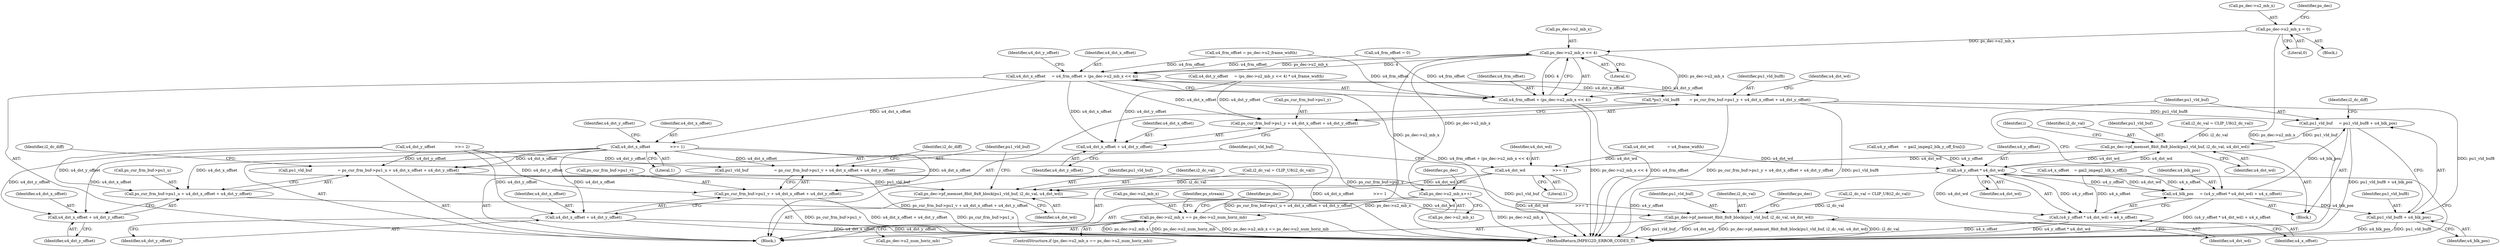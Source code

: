digraph "0_Android_ffab15eb80630dc799eb410855c93525b75233c3_1@pointer" {
"1000400" [label="(Call,ps_dec->u2_mb_x = 0)"];
"1000176" [label="(Call,ps_dec->u2_mb_x << 4)"];
"1000172" [label="(Call,u4_dst_x_offset     = u4_frm_offset + (ps_dec->u2_mb_x << 4))"];
"1000192" [label="(Call,*pu1_vld_buf8        = ps_cur_frm_buf->pu1_y + u4_dst_x_offset + u4_dst_y_offset)"];
"1000251" [label="(Call,pu1_vld_buf     = pu1_vld_buf8 + u4_blk_pos)"];
"1000280" [label="(Call,ps_dec->pf_memset_8bit_8x8_block(pu1_vld_buf, i2_dc_val, u4_dst_wd))"];
"1000247" [label="(Call,u4_y_offset * u4_dst_wd)"];
"1000244" [label="(Call,u4_blk_pos     = (u4_y_offset * u4_dst_wd) + u4_x_offset)"];
"1000253" [label="(Call,pu1_vld_buf8 + u4_blk_pos)"];
"1000246" [label="(Call,(u4_y_offset * u4_dst_wd) + u4_x_offset)"];
"1000290" [label="(Call,u4_dst_wd                      >>= 1)"];
"1000326" [label="(Call,ps_dec->pf_memset_8bit_8x8_block(pu1_vld_buf, i2_dc_val, u4_dst_wd))"];
"1000363" [label="(Call,ps_dec->pf_memset_8bit_8x8_block(pu1_vld_buf, i2_dc_val, u4_dst_wd))"];
"1000194" [label="(Call,ps_cur_frm_buf->pu1_y + u4_dst_x_offset + u4_dst_y_offset)"];
"1000198" [label="(Call,u4_dst_x_offset + u4_dst_y_offset)"];
"1000284" [label="(Call,u4_dst_x_offset                >>= 1)"];
"1000293" [label="(Call,pu1_vld_buf                     = ps_cur_frm_buf->pu1_u + u4_dst_x_offset + u4_dst_y_offset)"];
"1000295" [label="(Call,ps_cur_frm_buf->pu1_u + u4_dst_x_offset + u4_dst_y_offset)"];
"1000299" [label="(Call,u4_dst_x_offset + u4_dst_y_offset)"];
"1000330" [label="(Call,pu1_vld_buf                     = ps_cur_frm_buf->pu1_v + u4_dst_x_offset + u4_dst_y_offset)"];
"1000332" [label="(Call,ps_cur_frm_buf->pu1_v + u4_dst_x_offset + u4_dst_y_offset)"];
"1000336" [label="(Call,u4_dst_x_offset + u4_dst_y_offset)"];
"1000174" [label="(Call,u4_frm_offset + (ps_dec->u2_mb_x << 4))"];
"1000371" [label="(Call,ps_dec->u2_mb_x++)"];
"1000392" [label="(Call,ps_dec->u2_mb_x == ps_dec->u2_num_horiz_mb)"];
"1000193" [label="(Identifier,pu1_vld_buf8)"];
"1000160" [label="(Call,u4_frm_offset = ps_dec->u2_frame_width)"];
"1000173" [label="(Identifier,u4_dst_x_offset)"];
"1000430" [label="(MethodReturn,IMPEG2D_ERROR_CODES_T)"];
"1000404" [label="(Literal,0)"];
"1000295" [label="(Call,ps_cur_frm_buf->pu1_u + u4_dst_x_offset + u4_dst_y_offset)"];
"1000195" [label="(Call,ps_cur_frm_buf->pu1_y)"];
"1000365" [label="(Identifier,i2_dc_val)"];
"1000372" [label="(Call,ps_dec->u2_mb_x)"];
"1000396" [label="(Call,ps_dec->u2_num_horiz_mb)"];
"1000200" [label="(Identifier,u4_dst_y_offset)"];
"1000174" [label="(Call,u4_frm_offset + (ps_dec->u2_mb_x << 4))"];
"1000328" [label="(Identifier,i2_dc_val)"];
"1000287" [label="(Call,u4_dst_y_offset                >>= 2)"];
"1000401" [label="(Call,ps_dec->u2_mb_x)"];
"1000332" [label="(Call,ps_cur_frm_buf->pu1_v + u4_dst_x_offset + u4_dst_y_offset)"];
"1000329" [label="(Identifier,u4_dst_wd)"];
"1000291" [label="(Identifier,u4_dst_wd)"];
"1000280" [label="(Call,ps_dec->pf_memset_8bit_8x8_block(pu1_vld_buf, i2_dc_val, u4_dst_wd))"];
"1000333" [label="(Call,ps_cur_frm_buf->pu1_v)"];
"1000392" [label="(Call,ps_dec->u2_mb_x == ps_dec->u2_num_horiz_mb)"];
"1000330" [label="(Call,pu1_vld_buf                     = ps_cur_frm_buf->pu1_v + u4_dst_x_offset + u4_dst_y_offset)"];
"1000300" [label="(Identifier,u4_dst_x_offset)"];
"1000363" [label="(Call,ps_dec->pf_memset_8bit_8x8_block(pu1_vld_buf, i2_dc_val, u4_dst_wd))"];
"1000402" [label="(Identifier,ps_dec)"];
"1000194" [label="(Call,ps_cur_frm_buf->pu1_y + u4_dst_x_offset + u4_dst_y_offset)"];
"1000253" [label="(Call,pu1_vld_buf8 + u4_blk_pos)"];
"1000251" [label="(Call,pu1_vld_buf     = pu1_vld_buf8 + u4_blk_pos)"];
"1000283" [label="(Identifier,u4_dst_wd)"];
"1000286" [label="(Literal,1)"];
"1000284" [label="(Call,u4_dst_x_offset                >>= 1)"];
"1000303" [label="(Identifier,i2_dc_diff)"];
"1000391" [label="(ControlStructure,if (ps_dec->u2_mb_x == ps_dec->u2_num_horiz_mb))"];
"1000140" [label="(Call,u4_frm_offset = 0)"];
"1000285" [label="(Identifier,u4_dst_x_offset)"];
"1000257" [label="(Identifier,i2_dc_diff)"];
"1000250" [label="(Identifier,u4_x_offset)"];
"1000249" [label="(Identifier,u4_dst_wd)"];
"1000239" [label="(Call,u4_y_offset    = gai2_impeg2_blk_y_off_frm[i])"];
"1000400" [label="(Call,ps_dec->u2_mb_x = 0)"];
"1000281" [label="(Identifier,pu1_vld_buf)"];
"1000322" [label="(Call,i2_dc_val = CLIP_U8(i2_dc_val))"];
"1000192" [label="(Call,*pu1_vld_buf8        = ps_cur_frm_buf->pu1_y + u4_dst_x_offset + u4_dst_y_offset)"];
"1000327" [label="(Identifier,pu1_vld_buf)"];
"1000276" [label="(Call,i2_dc_val = CLIP_U8(i2_dc_val))"];
"1000177" [label="(Call,ps_dec->u2_mb_x)"];
"1000255" [label="(Identifier,u4_blk_pos)"];
"1000244" [label="(Call,u4_blk_pos     = (u4_y_offset * u4_dst_wd) + u4_x_offset)"];
"1000233" [label="(Block,)"];
"1000366" [label="(Identifier,u4_dst_wd)"];
"1000337" [label="(Identifier,u4_dst_x_offset)"];
"1000232" [label="(Identifier,i)"];
"1000246" [label="(Call,(u4_y_offset * u4_dst_wd) + u4_x_offset)"];
"1000202" [label="(Call,u4_dst_wd           = u4_frame_width)"];
"1000369" [label="(Identifier,ps_dec)"];
"1000338" [label="(Identifier,u4_dst_y_offset)"];
"1000379" [label="(Identifier,ps_dec)"];
"1000371" [label="(Call,ps_dec->u2_mb_x++)"];
"1000245" [label="(Identifier,u4_blk_pos)"];
"1000290" [label="(Call,u4_dst_wd                      >>= 1)"];
"1000172" [label="(Call,u4_dst_x_offset     = u4_frm_offset + (ps_dec->u2_mb_x << 4))"];
"1000182" [label="(Call,u4_dst_y_offset     = (ps_dec->u2_mb_y << 4) * u4_frame_width)"];
"1000293" [label="(Call,pu1_vld_buf                     = ps_cur_frm_buf->pu1_u + u4_dst_x_offset + u4_dst_y_offset)"];
"1000183" [label="(Identifier,u4_dst_y_offset)"];
"1000198" [label="(Call,u4_dst_x_offset + u4_dst_y_offset)"];
"1000359" [label="(Call,i2_dc_val = CLIP_U8(i2_dc_val))"];
"1000247" [label="(Call,u4_y_offset * u4_dst_wd)"];
"1000340" [label="(Identifier,i2_dc_diff)"];
"1000234" [label="(Call,u4_x_offset    = gai2_impeg2_blk_x_off[i])"];
"1000203" [label="(Identifier,u4_dst_wd)"];
"1000407" [label="(Identifier,ps_dec)"];
"1000294" [label="(Identifier,pu1_vld_buf)"];
"1000180" [label="(Literal,4)"];
"1000248" [label="(Identifier,u4_y_offset)"];
"1000292" [label="(Literal,1)"];
"1000399" [label="(Block,)"];
"1000326" [label="(Call,ps_dec->pf_memset_8bit_8x8_block(pu1_vld_buf, i2_dc_val, u4_dst_wd))"];
"1000254" [label="(Identifier,pu1_vld_buf8)"];
"1000336" [label="(Call,u4_dst_x_offset + u4_dst_y_offset)"];
"1000296" [label="(Call,ps_cur_frm_buf->pu1_u)"];
"1000282" [label="(Identifier,i2_dc_val)"];
"1000199" [label="(Identifier,u4_dst_x_offset)"];
"1000393" [label="(Call,ps_dec->u2_mb_x)"];
"1000410" [label="(Identifier,ps_stream)"];
"1000331" [label="(Identifier,pu1_vld_buf)"];
"1000364" [label="(Identifier,pu1_vld_buf)"];
"1000176" [label="(Call,ps_dec->u2_mb_x << 4)"];
"1000252" [label="(Identifier,pu1_vld_buf)"];
"1000299" [label="(Call,u4_dst_x_offset + u4_dst_y_offset)"];
"1000288" [label="(Identifier,u4_dst_y_offset)"];
"1000166" [label="(Block,)"];
"1000301" [label="(Identifier,u4_dst_y_offset)"];
"1000175" [label="(Identifier,u4_frm_offset)"];
"1000400" -> "1000399"  [label="AST: "];
"1000400" -> "1000404"  [label="CFG: "];
"1000401" -> "1000400"  [label="AST: "];
"1000404" -> "1000400"  [label="AST: "];
"1000407" -> "1000400"  [label="CFG: "];
"1000400" -> "1000430"  [label="DDG: ps_dec->u2_mb_x"];
"1000400" -> "1000176"  [label="DDG: ps_dec->u2_mb_x"];
"1000176" -> "1000174"  [label="AST: "];
"1000176" -> "1000180"  [label="CFG: "];
"1000177" -> "1000176"  [label="AST: "];
"1000180" -> "1000176"  [label="AST: "];
"1000174" -> "1000176"  [label="CFG: "];
"1000176" -> "1000172"  [label="DDG: ps_dec->u2_mb_x"];
"1000176" -> "1000172"  [label="DDG: 4"];
"1000176" -> "1000174"  [label="DDG: ps_dec->u2_mb_x"];
"1000176" -> "1000174"  [label="DDG: 4"];
"1000392" -> "1000176"  [label="DDG: ps_dec->u2_mb_x"];
"1000176" -> "1000371"  [label="DDG: ps_dec->u2_mb_x"];
"1000172" -> "1000166"  [label="AST: "];
"1000172" -> "1000174"  [label="CFG: "];
"1000173" -> "1000172"  [label="AST: "];
"1000174" -> "1000172"  [label="AST: "];
"1000183" -> "1000172"  [label="CFG: "];
"1000172" -> "1000430"  [label="DDG: u4_frm_offset + (ps_dec->u2_mb_x << 4)"];
"1000140" -> "1000172"  [label="DDG: u4_frm_offset"];
"1000160" -> "1000172"  [label="DDG: u4_frm_offset"];
"1000172" -> "1000192"  [label="DDG: u4_dst_x_offset"];
"1000172" -> "1000194"  [label="DDG: u4_dst_x_offset"];
"1000172" -> "1000198"  [label="DDG: u4_dst_x_offset"];
"1000172" -> "1000284"  [label="DDG: u4_dst_x_offset"];
"1000192" -> "1000166"  [label="AST: "];
"1000192" -> "1000194"  [label="CFG: "];
"1000193" -> "1000192"  [label="AST: "];
"1000194" -> "1000192"  [label="AST: "];
"1000203" -> "1000192"  [label="CFG: "];
"1000192" -> "1000430"  [label="DDG: ps_cur_frm_buf->pu1_y + u4_dst_x_offset + u4_dst_y_offset"];
"1000192" -> "1000430"  [label="DDG: pu1_vld_buf8"];
"1000182" -> "1000192"  [label="DDG: u4_dst_y_offset"];
"1000192" -> "1000251"  [label="DDG: pu1_vld_buf8"];
"1000192" -> "1000253"  [label="DDG: pu1_vld_buf8"];
"1000251" -> "1000233"  [label="AST: "];
"1000251" -> "1000253"  [label="CFG: "];
"1000252" -> "1000251"  [label="AST: "];
"1000253" -> "1000251"  [label="AST: "];
"1000257" -> "1000251"  [label="CFG: "];
"1000251" -> "1000430"  [label="DDG: pu1_vld_buf8 + u4_blk_pos"];
"1000244" -> "1000251"  [label="DDG: u4_blk_pos"];
"1000251" -> "1000280"  [label="DDG: pu1_vld_buf"];
"1000280" -> "1000233"  [label="AST: "];
"1000280" -> "1000283"  [label="CFG: "];
"1000281" -> "1000280"  [label="AST: "];
"1000282" -> "1000280"  [label="AST: "];
"1000283" -> "1000280"  [label="AST: "];
"1000232" -> "1000280"  [label="CFG: "];
"1000280" -> "1000247"  [label="DDG: u4_dst_wd"];
"1000276" -> "1000280"  [label="DDG: i2_dc_val"];
"1000247" -> "1000280"  [label="DDG: u4_dst_wd"];
"1000280" -> "1000290"  [label="DDG: u4_dst_wd"];
"1000247" -> "1000246"  [label="AST: "];
"1000247" -> "1000249"  [label="CFG: "];
"1000248" -> "1000247"  [label="AST: "];
"1000249" -> "1000247"  [label="AST: "];
"1000250" -> "1000247"  [label="CFG: "];
"1000247" -> "1000430"  [label="DDG: u4_y_offset"];
"1000247" -> "1000244"  [label="DDG: u4_y_offset"];
"1000247" -> "1000244"  [label="DDG: u4_dst_wd"];
"1000247" -> "1000246"  [label="DDG: u4_y_offset"];
"1000247" -> "1000246"  [label="DDG: u4_dst_wd"];
"1000239" -> "1000247"  [label="DDG: u4_y_offset"];
"1000202" -> "1000247"  [label="DDG: u4_dst_wd"];
"1000244" -> "1000233"  [label="AST: "];
"1000244" -> "1000246"  [label="CFG: "];
"1000245" -> "1000244"  [label="AST: "];
"1000246" -> "1000244"  [label="AST: "];
"1000252" -> "1000244"  [label="CFG: "];
"1000244" -> "1000430"  [label="DDG: (u4_y_offset * u4_dst_wd) + u4_x_offset"];
"1000234" -> "1000244"  [label="DDG: u4_x_offset"];
"1000244" -> "1000253"  [label="DDG: u4_blk_pos"];
"1000253" -> "1000255"  [label="CFG: "];
"1000254" -> "1000253"  [label="AST: "];
"1000255" -> "1000253"  [label="AST: "];
"1000253" -> "1000430"  [label="DDG: u4_blk_pos"];
"1000253" -> "1000430"  [label="DDG: pu1_vld_buf8"];
"1000246" -> "1000250"  [label="CFG: "];
"1000250" -> "1000246"  [label="AST: "];
"1000246" -> "1000430"  [label="DDG: u4_x_offset"];
"1000246" -> "1000430"  [label="DDG: u4_y_offset * u4_dst_wd"];
"1000234" -> "1000246"  [label="DDG: u4_x_offset"];
"1000290" -> "1000166"  [label="AST: "];
"1000290" -> "1000292"  [label="CFG: "];
"1000291" -> "1000290"  [label="AST: "];
"1000292" -> "1000290"  [label="AST: "];
"1000294" -> "1000290"  [label="CFG: "];
"1000290" -> "1000430"  [label="DDG: u4_dst_wd                      >>= 1"];
"1000202" -> "1000290"  [label="DDG: u4_dst_wd"];
"1000290" -> "1000326"  [label="DDG: u4_dst_wd"];
"1000326" -> "1000166"  [label="AST: "];
"1000326" -> "1000329"  [label="CFG: "];
"1000327" -> "1000326"  [label="AST: "];
"1000328" -> "1000326"  [label="AST: "];
"1000329" -> "1000326"  [label="AST: "];
"1000331" -> "1000326"  [label="CFG: "];
"1000293" -> "1000326"  [label="DDG: pu1_vld_buf"];
"1000322" -> "1000326"  [label="DDG: i2_dc_val"];
"1000326" -> "1000363"  [label="DDG: u4_dst_wd"];
"1000363" -> "1000166"  [label="AST: "];
"1000363" -> "1000366"  [label="CFG: "];
"1000364" -> "1000363"  [label="AST: "];
"1000365" -> "1000363"  [label="AST: "];
"1000366" -> "1000363"  [label="AST: "];
"1000369" -> "1000363"  [label="CFG: "];
"1000363" -> "1000430"  [label="DDG: i2_dc_val"];
"1000363" -> "1000430"  [label="DDG: pu1_vld_buf"];
"1000363" -> "1000430"  [label="DDG: u4_dst_wd"];
"1000363" -> "1000430"  [label="DDG: ps_dec->pf_memset_8bit_8x8_block(pu1_vld_buf, i2_dc_val, u4_dst_wd)"];
"1000330" -> "1000363"  [label="DDG: pu1_vld_buf"];
"1000359" -> "1000363"  [label="DDG: i2_dc_val"];
"1000194" -> "1000198"  [label="CFG: "];
"1000195" -> "1000194"  [label="AST: "];
"1000198" -> "1000194"  [label="AST: "];
"1000194" -> "1000430"  [label="DDG: ps_cur_frm_buf->pu1_y"];
"1000182" -> "1000194"  [label="DDG: u4_dst_y_offset"];
"1000198" -> "1000200"  [label="CFG: "];
"1000199" -> "1000198"  [label="AST: "];
"1000200" -> "1000198"  [label="AST: "];
"1000182" -> "1000198"  [label="DDG: u4_dst_y_offset"];
"1000284" -> "1000166"  [label="AST: "];
"1000284" -> "1000286"  [label="CFG: "];
"1000285" -> "1000284"  [label="AST: "];
"1000286" -> "1000284"  [label="AST: "];
"1000288" -> "1000284"  [label="CFG: "];
"1000284" -> "1000430"  [label="DDG: u4_dst_x_offset                >>= 1"];
"1000284" -> "1000293"  [label="DDG: u4_dst_x_offset"];
"1000284" -> "1000295"  [label="DDG: u4_dst_x_offset"];
"1000284" -> "1000299"  [label="DDG: u4_dst_x_offset"];
"1000284" -> "1000330"  [label="DDG: u4_dst_x_offset"];
"1000284" -> "1000332"  [label="DDG: u4_dst_x_offset"];
"1000284" -> "1000336"  [label="DDG: u4_dst_x_offset"];
"1000293" -> "1000166"  [label="AST: "];
"1000293" -> "1000295"  [label="CFG: "];
"1000294" -> "1000293"  [label="AST: "];
"1000295" -> "1000293"  [label="AST: "];
"1000303" -> "1000293"  [label="CFG: "];
"1000293" -> "1000430"  [label="DDG: ps_cur_frm_buf->pu1_u + u4_dst_x_offset + u4_dst_y_offset"];
"1000287" -> "1000293"  [label="DDG: u4_dst_y_offset"];
"1000295" -> "1000299"  [label="CFG: "];
"1000296" -> "1000295"  [label="AST: "];
"1000299" -> "1000295"  [label="AST: "];
"1000295" -> "1000430"  [label="DDG: ps_cur_frm_buf->pu1_u"];
"1000287" -> "1000295"  [label="DDG: u4_dst_y_offset"];
"1000299" -> "1000301"  [label="CFG: "];
"1000300" -> "1000299"  [label="AST: "];
"1000301" -> "1000299"  [label="AST: "];
"1000287" -> "1000299"  [label="DDG: u4_dst_y_offset"];
"1000330" -> "1000166"  [label="AST: "];
"1000330" -> "1000332"  [label="CFG: "];
"1000331" -> "1000330"  [label="AST: "];
"1000332" -> "1000330"  [label="AST: "];
"1000340" -> "1000330"  [label="CFG: "];
"1000330" -> "1000430"  [label="DDG: ps_cur_frm_buf->pu1_v + u4_dst_x_offset + u4_dst_y_offset"];
"1000287" -> "1000330"  [label="DDG: u4_dst_y_offset"];
"1000332" -> "1000336"  [label="CFG: "];
"1000333" -> "1000332"  [label="AST: "];
"1000336" -> "1000332"  [label="AST: "];
"1000332" -> "1000430"  [label="DDG: ps_cur_frm_buf->pu1_v"];
"1000332" -> "1000430"  [label="DDG: u4_dst_x_offset + u4_dst_y_offset"];
"1000287" -> "1000332"  [label="DDG: u4_dst_y_offset"];
"1000336" -> "1000338"  [label="CFG: "];
"1000337" -> "1000336"  [label="AST: "];
"1000338" -> "1000336"  [label="AST: "];
"1000336" -> "1000430"  [label="DDG: u4_dst_y_offset"];
"1000336" -> "1000430"  [label="DDG: u4_dst_x_offset"];
"1000287" -> "1000336"  [label="DDG: u4_dst_y_offset"];
"1000175" -> "1000174"  [label="AST: "];
"1000174" -> "1000430"  [label="DDG: ps_dec->u2_mb_x << 4"];
"1000174" -> "1000430"  [label="DDG: u4_frm_offset"];
"1000140" -> "1000174"  [label="DDG: u4_frm_offset"];
"1000160" -> "1000174"  [label="DDG: u4_frm_offset"];
"1000371" -> "1000166"  [label="AST: "];
"1000371" -> "1000372"  [label="CFG: "];
"1000372" -> "1000371"  [label="AST: "];
"1000379" -> "1000371"  [label="CFG: "];
"1000371" -> "1000430"  [label="DDG: ps_dec->u2_mb_x"];
"1000371" -> "1000392"  [label="DDG: ps_dec->u2_mb_x"];
"1000392" -> "1000391"  [label="AST: "];
"1000392" -> "1000396"  [label="CFG: "];
"1000393" -> "1000392"  [label="AST: "];
"1000396" -> "1000392"  [label="AST: "];
"1000402" -> "1000392"  [label="CFG: "];
"1000410" -> "1000392"  [label="CFG: "];
"1000392" -> "1000430"  [label="DDG: ps_dec->u2_num_horiz_mb"];
"1000392" -> "1000430"  [label="DDG: ps_dec->u2_mb_x == ps_dec->u2_num_horiz_mb"];
"1000392" -> "1000430"  [label="DDG: ps_dec->u2_mb_x"];
}
